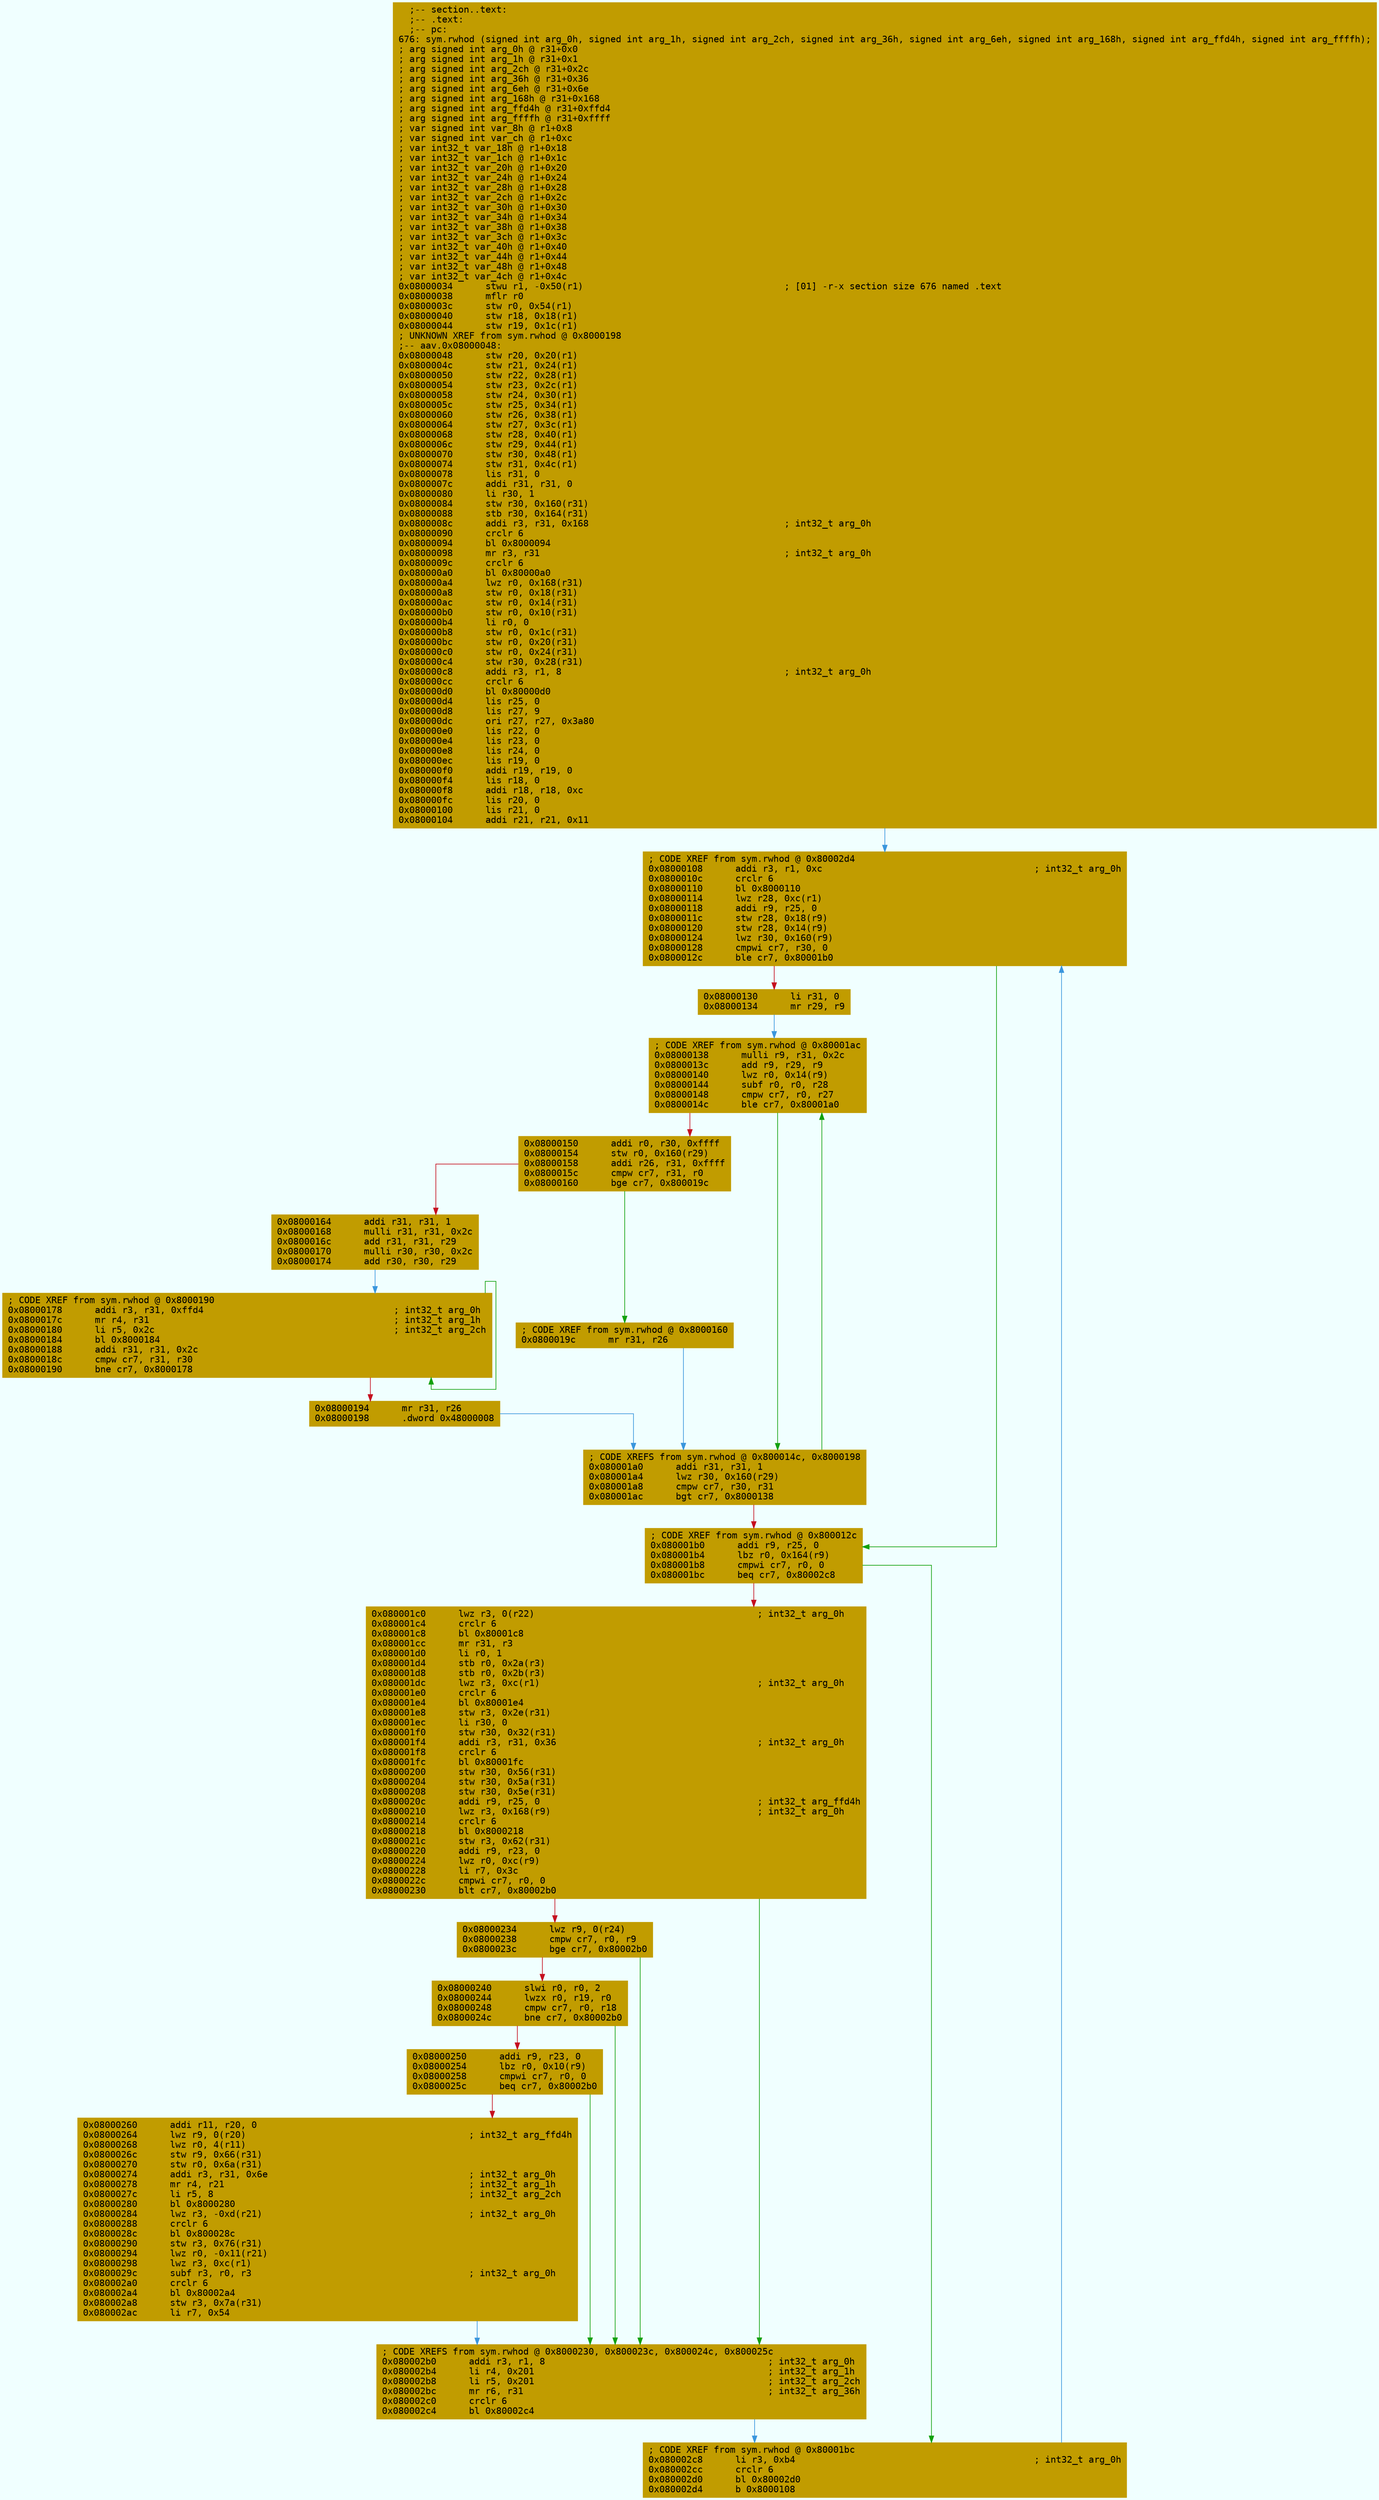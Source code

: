 digraph code {
	graph [bgcolor=azure fontsize=8 fontname="Courier" splines="ortho"];
	node [fillcolor=gray style=filled shape=box];
	edge [arrowhead="normal"];
	"0x08000034" [URL="sym.rwhod/0x08000034", fillcolor="#c19c00",color="#c19c00", fontname="Courier",label="  ;-- section..text:\l  ;-- .text:\l  ;-- pc:\l676: sym.rwhod (signed int arg_0h, signed int arg_1h, signed int arg_2ch, signed int arg_36h, signed int arg_6eh, signed int arg_168h, signed int arg_ffd4h, signed int arg_ffffh);\l; arg signed int arg_0h @ r31+0x0\l; arg signed int arg_1h @ r31+0x1\l; arg signed int arg_2ch @ r31+0x2c\l; arg signed int arg_36h @ r31+0x36\l; arg signed int arg_6eh @ r31+0x6e\l; arg signed int arg_168h @ r31+0x168\l; arg signed int arg_ffd4h @ r31+0xffd4\l; arg signed int arg_ffffh @ r31+0xffff\l; var signed int var_8h @ r1+0x8\l; var signed int var_ch @ r1+0xc\l; var int32_t var_18h @ r1+0x18\l; var int32_t var_1ch @ r1+0x1c\l; var int32_t var_20h @ r1+0x20\l; var int32_t var_24h @ r1+0x24\l; var int32_t var_28h @ r1+0x28\l; var int32_t var_2ch @ r1+0x2c\l; var int32_t var_30h @ r1+0x30\l; var int32_t var_34h @ r1+0x34\l; var int32_t var_38h @ r1+0x38\l; var int32_t var_3ch @ r1+0x3c\l; var int32_t var_40h @ r1+0x40\l; var int32_t var_44h @ r1+0x44\l; var int32_t var_48h @ r1+0x48\l; var int32_t var_4ch @ r1+0x4c\l0x08000034      stwu r1, -0x50(r1)                                     ; [01] -r-x section size 676 named .text\l0x08000038      mflr r0\l0x0800003c      stw r0, 0x54(r1)\l0x08000040      stw r18, 0x18(r1)\l0x08000044      stw r19, 0x1c(r1)\l; UNKNOWN XREF from sym.rwhod @ 0x8000198\l;-- aav.0x08000048:\l0x08000048      stw r20, 0x20(r1)\l0x0800004c      stw r21, 0x24(r1)\l0x08000050      stw r22, 0x28(r1)\l0x08000054      stw r23, 0x2c(r1)\l0x08000058      stw r24, 0x30(r1)\l0x0800005c      stw r25, 0x34(r1)\l0x08000060      stw r26, 0x38(r1)\l0x08000064      stw r27, 0x3c(r1)\l0x08000068      stw r28, 0x40(r1)\l0x0800006c      stw r29, 0x44(r1)\l0x08000070      stw r30, 0x48(r1)\l0x08000074      stw r31, 0x4c(r1)\l0x08000078      lis r31, 0\l0x0800007c      addi r31, r31, 0\l0x08000080      li r30, 1\l0x08000084      stw r30, 0x160(r31)\l0x08000088      stb r30, 0x164(r31)\l0x0800008c      addi r3, r31, 0x168                                    ; int32_t arg_0h\l0x08000090      crclr 6\l0x08000094      bl 0x8000094\l0x08000098      mr r3, r31                                             ; int32_t arg_0h\l0x0800009c      crclr 6\l0x080000a0      bl 0x80000a0\l0x080000a4      lwz r0, 0x168(r31)\l0x080000a8      stw r0, 0x18(r31)\l0x080000ac      stw r0, 0x14(r31)\l0x080000b0      stw r0, 0x10(r31)\l0x080000b4      li r0, 0\l0x080000b8      stw r0, 0x1c(r31)\l0x080000bc      stw r0, 0x20(r31)\l0x080000c0      stw r0, 0x24(r31)\l0x080000c4      stw r30, 0x28(r31)\l0x080000c8      addi r3, r1, 8                                         ; int32_t arg_0h\l0x080000cc      crclr 6\l0x080000d0      bl 0x80000d0\l0x080000d4      lis r25, 0\l0x080000d8      lis r27, 9\l0x080000dc      ori r27, r27, 0x3a80\l0x080000e0      lis r22, 0\l0x080000e4      lis r23, 0\l0x080000e8      lis r24, 0\l0x080000ec      lis r19, 0\l0x080000f0      addi r19, r19, 0\l0x080000f4      lis r18, 0\l0x080000f8      addi r18, r18, 0xc\l0x080000fc      lis r20, 0\l0x08000100      lis r21, 0\l0x08000104      addi r21, r21, 0x11\l"]
	"0x08000108" [URL="sym.rwhod/0x08000108", fillcolor="#c19c00",color="#c19c00", fontname="Courier",label="; CODE XREF from sym.rwhod @ 0x80002d4\l0x08000108      addi r3, r1, 0xc                                       ; int32_t arg_0h\l0x0800010c      crclr 6\l0x08000110      bl 0x8000110\l0x08000114      lwz r28, 0xc(r1)\l0x08000118      addi r9, r25, 0\l0x0800011c      stw r28, 0x18(r9)\l0x08000120      stw r28, 0x14(r9)\l0x08000124      lwz r30, 0x160(r9)\l0x08000128      cmpwi cr7, r30, 0\l0x0800012c      ble cr7, 0x80001b0\l"]
	"0x08000130" [URL="sym.rwhod/0x08000130", fillcolor="#c19c00",color="#c19c00", fontname="Courier",label="0x08000130      li r31, 0\l0x08000134      mr r29, r9\l"]
	"0x08000138" [URL="sym.rwhod/0x08000138", fillcolor="#c19c00",color="#c19c00", fontname="Courier",label="; CODE XREF from sym.rwhod @ 0x80001ac\l0x08000138      mulli r9, r31, 0x2c\l0x0800013c      add r9, r29, r9\l0x08000140      lwz r0, 0x14(r9)\l0x08000144      subf r0, r0, r28\l0x08000148      cmpw cr7, r0, r27\l0x0800014c      ble cr7, 0x80001a0\l"]
	"0x08000150" [URL="sym.rwhod/0x08000150", fillcolor="#c19c00",color="#c19c00", fontname="Courier",label="0x08000150      addi r0, r30, 0xffff\l0x08000154      stw r0, 0x160(r29)\l0x08000158      addi r26, r31, 0xffff\l0x0800015c      cmpw cr7, r31, r0\l0x08000160      bge cr7, 0x800019c\l"]
	"0x08000164" [URL="sym.rwhod/0x08000164", fillcolor="#c19c00",color="#c19c00", fontname="Courier",label="0x08000164      addi r31, r31, 1\l0x08000168      mulli r31, r31, 0x2c\l0x0800016c      add r31, r31, r29\l0x08000170      mulli r30, r30, 0x2c\l0x08000174      add r30, r30, r29\l"]
	"0x08000178" [URL="sym.rwhod/0x08000178", fillcolor="#c19c00",color="#c19c00", fontname="Courier",label="; CODE XREF from sym.rwhod @ 0x8000190\l0x08000178      addi r3, r31, 0xffd4                                   ; int32_t arg_0h\l0x0800017c      mr r4, r31                                             ; int32_t arg_1h\l0x08000180      li r5, 0x2c                                            ; int32_t arg_2ch\l0x08000184      bl 0x8000184\l0x08000188      addi r31, r31, 0x2c\l0x0800018c      cmpw cr7, r31, r30\l0x08000190      bne cr7, 0x8000178\l"]
	"0x08000194" [URL="sym.rwhod/0x08000194", fillcolor="#c19c00",color="#c19c00", fontname="Courier",label="0x08000194      mr r31, r26\l0x08000198      .dword 0x48000008\l"]
	"0x0800019c" [URL="sym.rwhod/0x0800019c", fillcolor="#c19c00",color="#c19c00", fontname="Courier",label="; CODE XREF from sym.rwhod @ 0x8000160\l0x0800019c      mr r31, r26\l"]
	"0x080001a0" [URL="sym.rwhod/0x080001a0", fillcolor="#c19c00",color="#c19c00", fontname="Courier",label="; CODE XREFS from sym.rwhod @ 0x800014c, 0x8000198\l0x080001a0      addi r31, r31, 1\l0x080001a4      lwz r30, 0x160(r29)\l0x080001a8      cmpw cr7, r30, r31\l0x080001ac      bgt cr7, 0x8000138\l"]
	"0x080001b0" [URL="sym.rwhod/0x080001b0", fillcolor="#c19c00",color="#c19c00", fontname="Courier",label="; CODE XREF from sym.rwhod @ 0x800012c\l0x080001b0      addi r9, r25, 0\l0x080001b4      lbz r0, 0x164(r9)\l0x080001b8      cmpwi cr7, r0, 0\l0x080001bc      beq cr7, 0x80002c8\l"]
	"0x080001c0" [URL="sym.rwhod/0x080001c0", fillcolor="#c19c00",color="#c19c00", fontname="Courier",label="0x080001c0      lwz r3, 0(r22)                                         ; int32_t arg_0h\l0x080001c4      crclr 6\l0x080001c8      bl 0x80001c8\l0x080001cc      mr r31, r3\l0x080001d0      li r0, 1\l0x080001d4      stb r0, 0x2a(r3)\l0x080001d8      stb r0, 0x2b(r3)\l0x080001dc      lwz r3, 0xc(r1)                                        ; int32_t arg_0h\l0x080001e0      crclr 6\l0x080001e4      bl 0x80001e4\l0x080001e8      stw r3, 0x2e(r31)\l0x080001ec      li r30, 0\l0x080001f0      stw r30, 0x32(r31)\l0x080001f4      addi r3, r31, 0x36                                     ; int32_t arg_0h\l0x080001f8      crclr 6\l0x080001fc      bl 0x80001fc\l0x08000200      stw r30, 0x56(r31)\l0x08000204      stw r30, 0x5a(r31)\l0x08000208      stw r30, 0x5e(r31)\l0x0800020c      addi r9, r25, 0                                        ; int32_t arg_ffd4h\l0x08000210      lwz r3, 0x168(r9)                                      ; int32_t arg_0h\l0x08000214      crclr 6\l0x08000218      bl 0x8000218\l0x0800021c      stw r3, 0x62(r31)\l0x08000220      addi r9, r23, 0\l0x08000224      lwz r0, 0xc(r9)\l0x08000228      li r7, 0x3c\l0x0800022c      cmpwi cr7, r0, 0\l0x08000230      blt cr7, 0x80002b0\l"]
	"0x08000234" [URL="sym.rwhod/0x08000234", fillcolor="#c19c00",color="#c19c00", fontname="Courier",label="0x08000234      lwz r9, 0(r24)\l0x08000238      cmpw cr7, r0, r9\l0x0800023c      bge cr7, 0x80002b0\l"]
	"0x08000240" [URL="sym.rwhod/0x08000240", fillcolor="#c19c00",color="#c19c00", fontname="Courier",label="0x08000240      slwi r0, r0, 2\l0x08000244      lwzx r0, r19, r0\l0x08000248      cmpw cr7, r0, r18\l0x0800024c      bne cr7, 0x80002b0\l"]
	"0x08000250" [URL="sym.rwhod/0x08000250", fillcolor="#c19c00",color="#c19c00", fontname="Courier",label="0x08000250      addi r9, r23, 0\l0x08000254      lbz r0, 0x10(r9)\l0x08000258      cmpwi cr7, r0, 0\l0x0800025c      beq cr7, 0x80002b0\l"]
	"0x08000260" [URL="sym.rwhod/0x08000260", fillcolor="#c19c00",color="#c19c00", fontname="Courier",label="0x08000260      addi r11, r20, 0\l0x08000264      lwz r9, 0(r20)                                         ; int32_t arg_ffd4h\l0x08000268      lwz r0, 4(r11)\l0x0800026c      stw r9, 0x66(r31)\l0x08000270      stw r0, 0x6a(r31)\l0x08000274      addi r3, r31, 0x6e                                     ; int32_t arg_0h\l0x08000278      mr r4, r21                                             ; int32_t arg_1h\l0x0800027c      li r5, 8                                               ; int32_t arg_2ch\l0x08000280      bl 0x8000280\l0x08000284      lwz r3, -0xd(r21)                                      ; int32_t arg_0h\l0x08000288      crclr 6\l0x0800028c      bl 0x800028c\l0x08000290      stw r3, 0x76(r31)\l0x08000294      lwz r0, -0x11(r21)\l0x08000298      lwz r3, 0xc(r1)\l0x0800029c      subf r3, r0, r3                                        ; int32_t arg_0h\l0x080002a0      crclr 6\l0x080002a4      bl 0x80002a4\l0x080002a8      stw r3, 0x7a(r31)\l0x080002ac      li r7, 0x54\l"]
	"0x080002b0" [URL="sym.rwhod/0x080002b0", fillcolor="#c19c00",color="#c19c00", fontname="Courier",label="; CODE XREFS from sym.rwhod @ 0x8000230, 0x800023c, 0x800024c, 0x800025c\l0x080002b0      addi r3, r1, 8                                         ; int32_t arg_0h\l0x080002b4      li r4, 0x201                                           ; int32_t arg_1h\l0x080002b8      li r5, 0x201                                           ; int32_t arg_2ch\l0x080002bc      mr r6, r31                                             ; int32_t arg_36h\l0x080002c0      crclr 6\l0x080002c4      bl 0x80002c4\l"]
	"0x080002c8" [URL="sym.rwhod/0x080002c8", fillcolor="#c19c00",color="#c19c00", fontname="Courier",label="; CODE XREF from sym.rwhod @ 0x80001bc\l0x080002c8      li r3, 0xb4                                            ; int32_t arg_0h\l0x080002cc      crclr 6\l0x080002d0      bl 0x80002d0\l0x080002d4      b 0x8000108\l"]
        "0x08000034" -> "0x08000108" [color="#3a96dd"];
        "0x08000108" -> "0x080001b0" [color="#13a10e"];
        "0x08000108" -> "0x08000130" [color="#c50f1f"];
        "0x08000130" -> "0x08000138" [color="#3a96dd"];
        "0x08000138" -> "0x080001a0" [color="#13a10e"];
        "0x08000138" -> "0x08000150" [color="#c50f1f"];
        "0x08000150" -> "0x0800019c" [color="#13a10e"];
        "0x08000150" -> "0x08000164" [color="#c50f1f"];
        "0x08000164" -> "0x08000178" [color="#3a96dd"];
        "0x08000178" -> "0x08000178" [color="#13a10e"];
        "0x08000178" -> "0x08000194" [color="#c50f1f"];
        "0x08000194" -> "0x080001a0" [color="#3a96dd"];
        "0x0800019c" -> "0x080001a0" [color="#3a96dd"];
        "0x080001a0" -> "0x08000138" [color="#13a10e"];
        "0x080001a0" -> "0x080001b0" [color="#c50f1f"];
        "0x080001b0" -> "0x080002c8" [color="#13a10e"];
        "0x080001b0" -> "0x080001c0" [color="#c50f1f"];
        "0x080001c0" -> "0x080002b0" [color="#13a10e"];
        "0x080001c0" -> "0x08000234" [color="#c50f1f"];
        "0x08000234" -> "0x080002b0" [color="#13a10e"];
        "0x08000234" -> "0x08000240" [color="#c50f1f"];
        "0x08000240" -> "0x080002b0" [color="#13a10e"];
        "0x08000240" -> "0x08000250" [color="#c50f1f"];
        "0x08000250" -> "0x080002b0" [color="#13a10e"];
        "0x08000250" -> "0x08000260" [color="#c50f1f"];
        "0x08000260" -> "0x080002b0" [color="#3a96dd"];
        "0x080002b0" -> "0x080002c8" [color="#3a96dd"];
        "0x080002c8" -> "0x08000108" [color="#3a96dd"];
}
